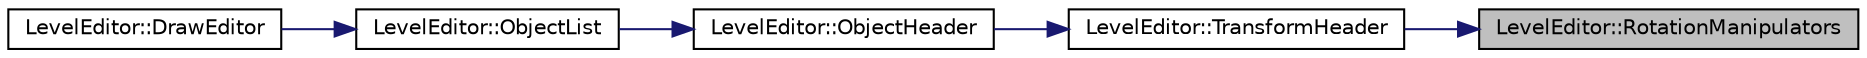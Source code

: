 digraph "LevelEditor::RotationManipulators"
{
 // LATEX_PDF_SIZE
  edge [fontname="Helvetica",fontsize="10",labelfontname="Helvetica",labelfontsize="10"];
  node [fontname="Helvetica",fontsize="10",shape=record];
  rankdir="RL";
  Node57 [label="LevelEditor::RotationManipulators",height=0.2,width=0.4,color="black", fillcolor="grey75", style="filled", fontcolor="black",tooltip="displays the (Euler) rotation fields in the transform editor"];
  Node57 -> Node58 [dir="back",color="midnightblue",fontsize="10",style="solid",fontname="Helvetica"];
  Node58 [label="LevelEditor::TransformHeader",height=0.2,width=0.4,color="black", fillcolor="white", style="filled",URL="$class_level_editor.html#aac394ace767b605adef1afdfb0473046",tooltip="displays the gameobjects transform editor"];
  Node58 -> Node59 [dir="back",color="midnightblue",fontsize="10",style="solid",fontname="Helvetica"];
  Node59 [label="LevelEditor::ObjectHeader",height=0.2,width=0.4,color="black", fillcolor="white", style="filled",URL="$class_level_editor.html#a5ce65e32e9be38dc053d25a18e0018de",tooltip="Creates the objects header using the current gameobject in the iterator."];
  Node59 -> Node60 [dir="back",color="midnightblue",fontsize="10",style="solid",fontname="Helvetica"];
  Node60 [label="LevelEditor::ObjectList",height=0.2,width=0.4,color="black", fillcolor="white", style="filled",URL="$class_level_editor.html#a5d2e208fa4bc8f4fd463c8bc09e209f0",tooltip="fills in the object list"];
  Node60 -> Node61 [dir="back",color="midnightblue",fontsize="10",style="solid",fontname="Helvetica"];
  Node61 [label="LevelEditor::DrawEditor",height=0.2,width=0.4,color="black", fillcolor="white", style="filled",URL="$class_level_editor.html#a4582620d8c322b6cb1d68dd32dcf5048",tooltip="Draws the editor to screen."];
}
